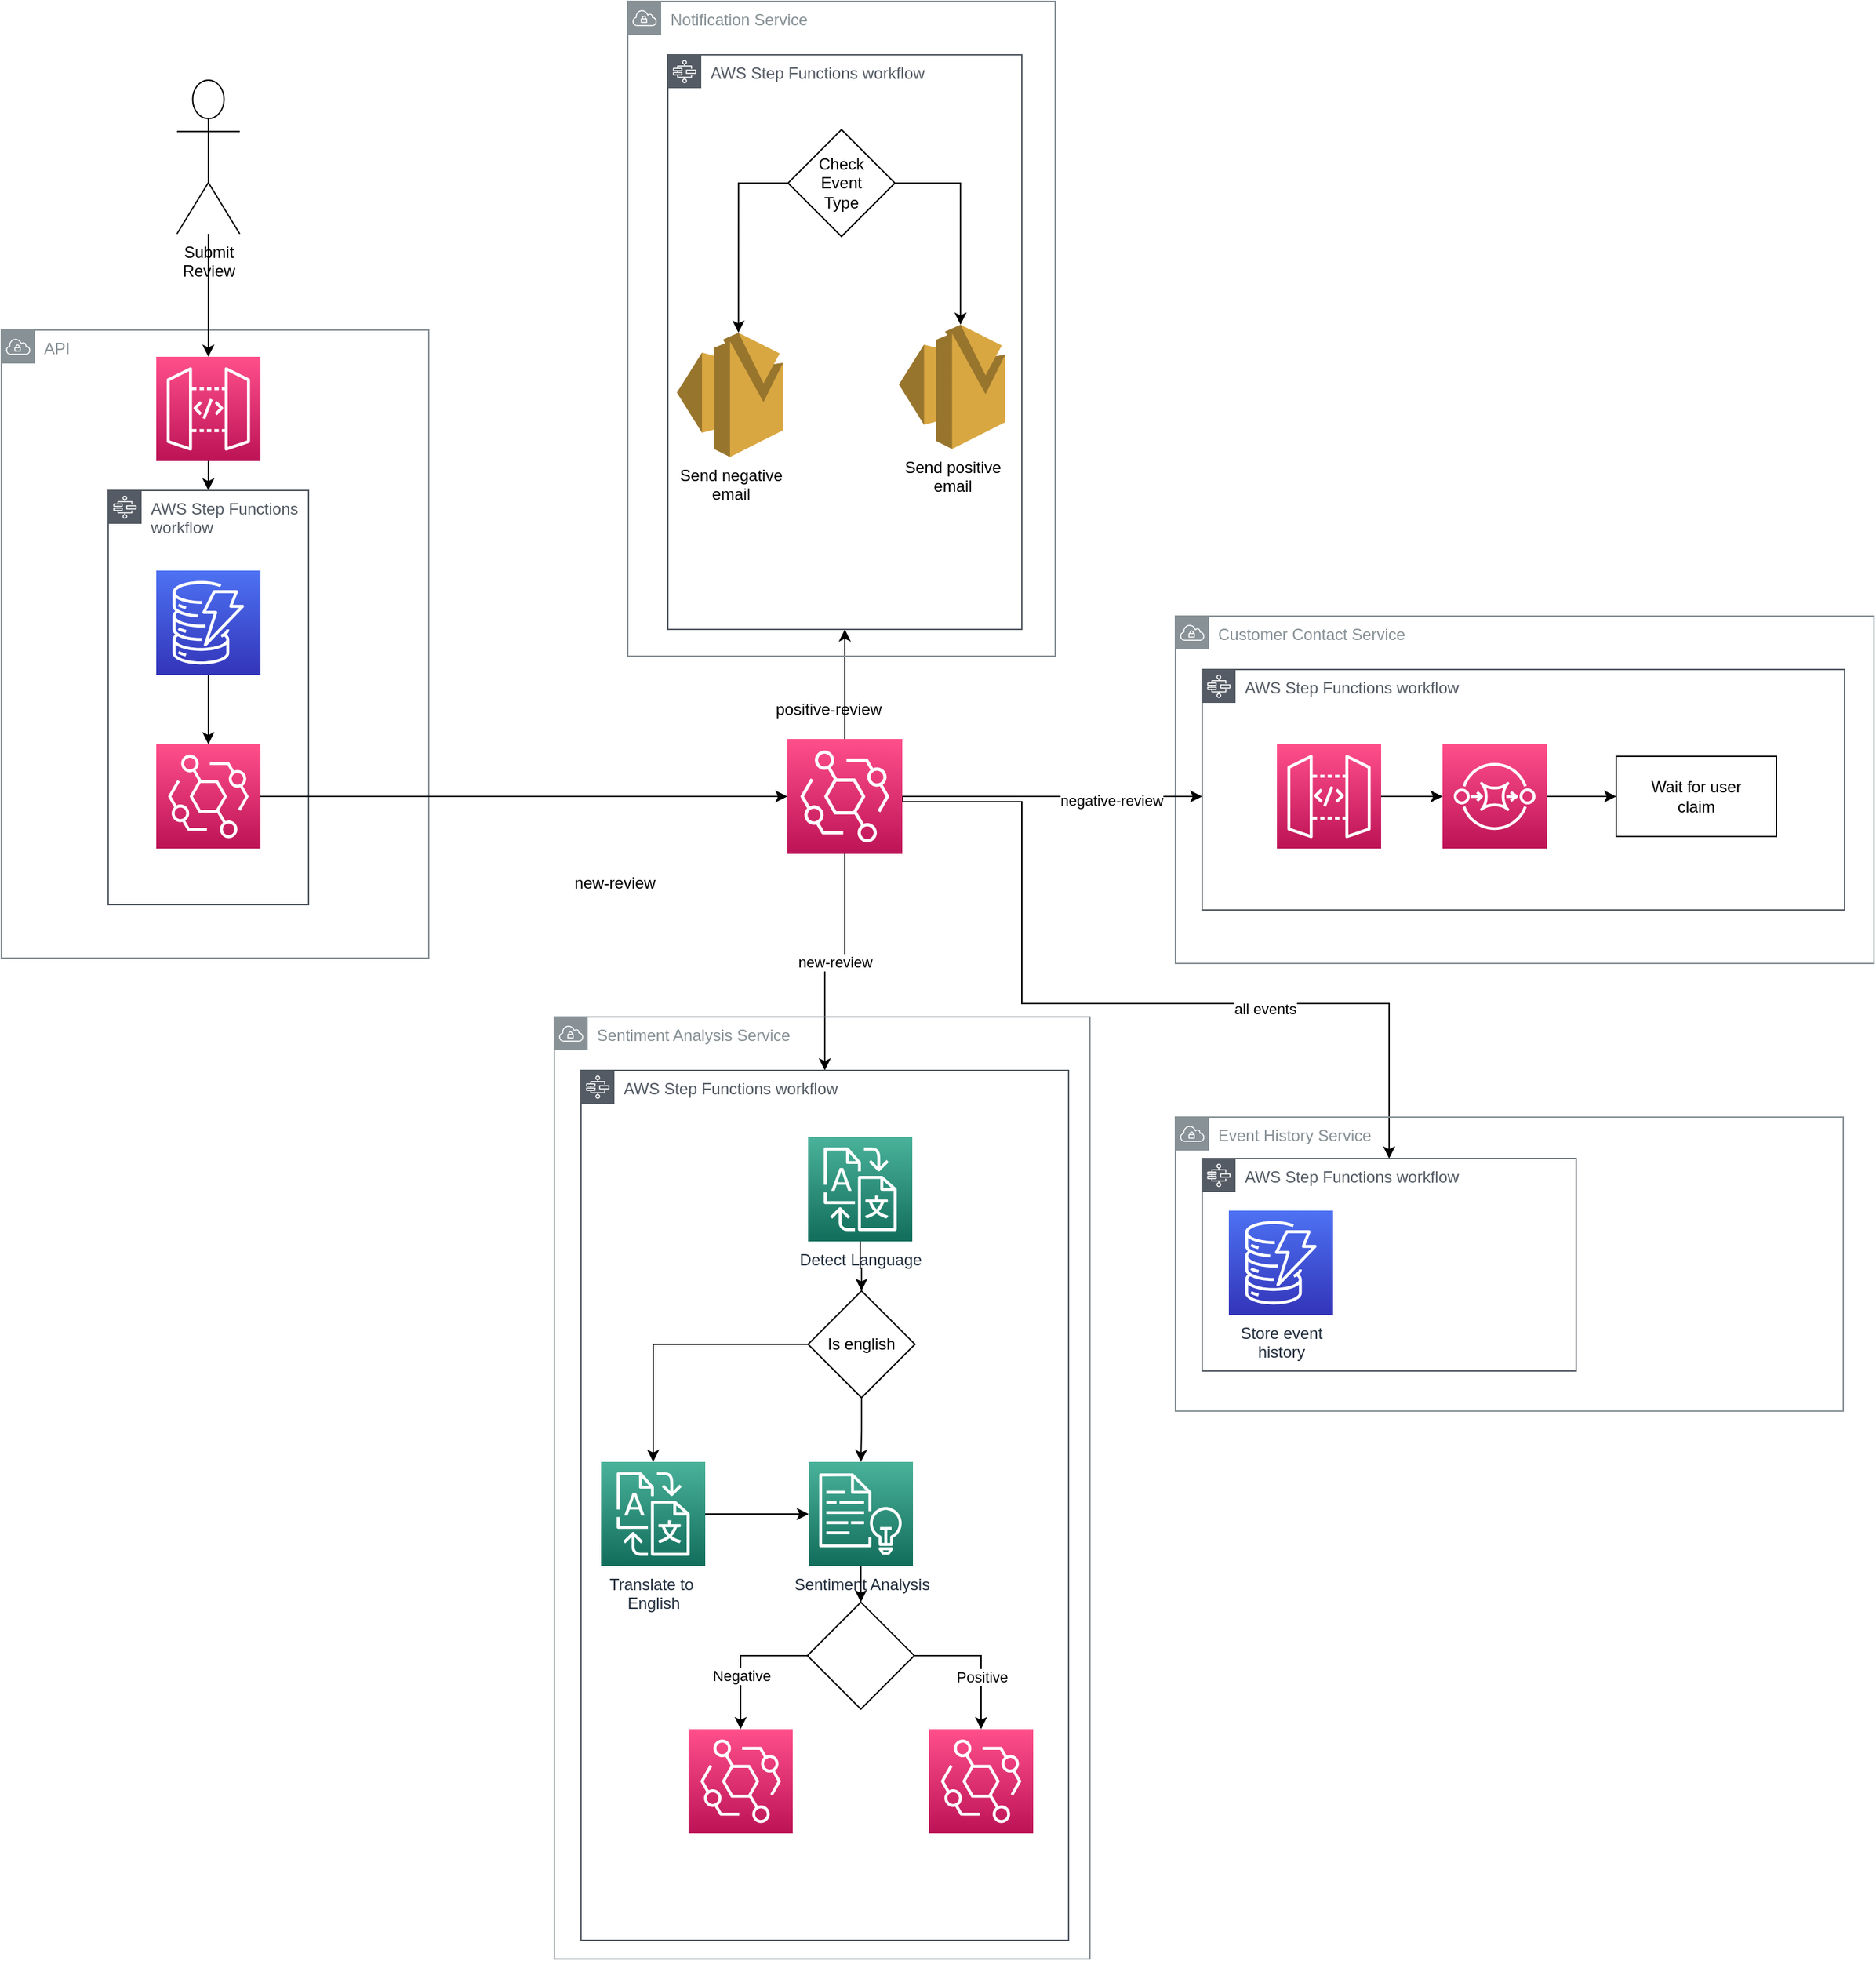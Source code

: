 <mxfile version="15.8.7" type="device"><diagram id="0Dtpg4r2gjwDx1T-EHBx" name="Page-1"><mxGraphModel dx="1822" dy="1265" grid="0" gridSize="10" guides="1" tooltips="1" connect="1" arrows="1" fold="1" page="0" pageScale="1" pageWidth="827" pageHeight="1169" math="0" shadow="0"><root><mxCell id="0"/><mxCell id="1" parent="0"/><mxCell id="v0-RKzJ78vYRd0qJhEcz-32" value="Customer Contact Service" style="sketch=0;outlineConnect=0;gradientColor=none;html=1;whiteSpace=wrap;fontSize=12;fontStyle=0;shape=mxgraph.aws4.group;grIcon=mxgraph.aws4.group_vpc;strokeColor=#879196;fillColor=none;verticalAlign=top;align=left;spacingLeft=30;fontColor=#879196;dashed=0;" parent="1" vertex="1"><mxGeometry x="860" y="210" width="523" height="260" as="geometry"/></mxCell><mxCell id="v0-RKzJ78vYRd0qJhEcz-33" value="AWS Step Functions workflow" style="sketch=0;outlineConnect=0;gradientColor=none;html=1;whiteSpace=wrap;fontSize=12;fontStyle=0;shape=mxgraph.aws4.group;grIcon=mxgraph.aws4.group_aws_step_functions_workflow;strokeColor=#545B64;fillColor=none;verticalAlign=top;align=left;spacingLeft=30;fontColor=#545B64;dashed=0;" parent="1" vertex="1"><mxGeometry x="880" y="250" width="481" height="180" as="geometry"/></mxCell><mxCell id="v0-RKzJ78vYRd0qJhEcz-2" value="API&amp;nbsp;" style="sketch=0;outlineConnect=0;gradientColor=none;html=1;whiteSpace=wrap;fontSize=12;fontStyle=0;shape=mxgraph.aws4.group;grIcon=mxgraph.aws4.group_vpc;strokeColor=#879196;fillColor=none;verticalAlign=top;align=left;spacingLeft=30;fontColor=#879196;dashed=0;" parent="1" vertex="1"><mxGeometry x="-19" y="-4" width="320" height="470" as="geometry"/></mxCell><mxCell id="v0-RKzJ78vYRd0qJhEcz-5" style="edgeStyle=orthogonalEdgeStyle;rounded=0;orthogonalLoop=1;jettySize=auto;html=1;" parent="1" source="v0-RKzJ78vYRd0qJhEcz-1" target="v0-RKzJ78vYRd0qJhEcz-3" edge="1"><mxGeometry relative="1" as="geometry"/></mxCell><mxCell id="v0-RKzJ78vYRd0qJhEcz-1" value="" style="sketch=0;points=[[0,0,0],[0.25,0,0],[0.5,0,0],[0.75,0,0],[1,0,0],[0,1,0],[0.25,1,0],[0.5,1,0],[0.75,1,0],[1,1,0],[0,0.25,0],[0,0.5,0],[0,0.75,0],[1,0.25,0],[1,0.5,0],[1,0.75,0]];outlineConnect=0;fontColor=#232F3E;gradientColor=#FF4F8B;gradientDirection=north;fillColor=#BC1356;strokeColor=#ffffff;dashed=0;verticalLabelPosition=bottom;verticalAlign=top;align=center;html=1;fontSize=12;fontStyle=0;aspect=fixed;shape=mxgraph.aws4.resourceIcon;resIcon=mxgraph.aws4.api_gateway;" parent="1" vertex="1"><mxGeometry x="97" y="16" width="78" height="78" as="geometry"/></mxCell><mxCell id="v0-RKzJ78vYRd0qJhEcz-3" value="AWS Step Functions workflow" style="sketch=0;outlineConnect=0;gradientColor=none;html=1;whiteSpace=wrap;fontSize=12;fontStyle=0;shape=mxgraph.aws4.group;grIcon=mxgraph.aws4.group_aws_step_functions_workflow;strokeColor=#545B64;fillColor=none;verticalAlign=top;align=left;spacingLeft=30;fontColor=#545B64;dashed=0;" parent="1" vertex="1"><mxGeometry x="61" y="116" width="150" height="310" as="geometry"/></mxCell><mxCell id="v0-RKzJ78vYRd0qJhEcz-7" style="edgeStyle=orthogonalEdgeStyle;rounded=0;orthogonalLoop=1;jettySize=auto;html=1;entryX=0.5;entryY=0;entryDx=0;entryDy=0;entryPerimeter=0;" parent="1" source="v0-RKzJ78vYRd0qJhEcz-4" target="v0-RKzJ78vYRd0qJhEcz-6" edge="1"><mxGeometry relative="1" as="geometry"/></mxCell><mxCell id="v0-RKzJ78vYRd0qJhEcz-4" value="" style="sketch=0;points=[[0,0,0],[0.25,0,0],[0.5,0,0],[0.75,0,0],[1,0,0],[0,1,0],[0.25,1,0],[0.5,1,0],[0.75,1,0],[1,1,0],[0,0.25,0],[0,0.5,0],[0,0.75,0],[1,0.25,0],[1,0.5,0],[1,0.75,0]];outlineConnect=0;fontColor=#232F3E;gradientColor=#4D72F3;gradientDirection=north;fillColor=#3334B9;strokeColor=#ffffff;dashed=0;verticalLabelPosition=bottom;verticalAlign=top;align=center;html=1;fontSize=12;fontStyle=0;aspect=fixed;shape=mxgraph.aws4.resourceIcon;resIcon=mxgraph.aws4.dynamodb;" parent="1" vertex="1"><mxGeometry x="97" y="176" width="78" height="78" as="geometry"/></mxCell><mxCell id="v0-RKzJ78vYRd0qJhEcz-9" style="edgeStyle=orthogonalEdgeStyle;rounded=0;orthogonalLoop=1;jettySize=auto;html=1;entryX=0;entryY=0.5;entryDx=0;entryDy=0;entryPerimeter=0;" parent="1" source="v0-RKzJ78vYRd0qJhEcz-6" target="v0-RKzJ78vYRd0qJhEcz-8" edge="1"><mxGeometry relative="1" as="geometry"><mxPoint x="470" y="345" as="targetPoint"/></mxGeometry></mxCell><mxCell id="v0-RKzJ78vYRd0qJhEcz-6" value="" style="sketch=0;points=[[0,0,0],[0.25,0,0],[0.5,0,0],[0.75,0,0],[1,0,0],[0,1,0],[0.25,1,0],[0.5,1,0],[0.75,1,0],[1,1,0],[0,0.25,0],[0,0.5,0],[0,0.75,0],[1,0.25,0],[1,0.5,0],[1,0.75,0]];outlineConnect=0;fontColor=#232F3E;gradientColor=#FF4F8B;gradientDirection=north;fillColor=#BC1356;strokeColor=#ffffff;dashed=0;verticalLabelPosition=bottom;verticalAlign=top;align=center;html=1;fontSize=12;fontStyle=0;aspect=fixed;shape=mxgraph.aws4.resourceIcon;resIcon=mxgraph.aws4.eventbridge;" parent="1" vertex="1"><mxGeometry x="97" y="306" width="78" height="78" as="geometry"/></mxCell><mxCell id="v0-RKzJ78vYRd0qJhEcz-14" value="new-review" style="edgeStyle=orthogonalEdgeStyle;rounded=0;orthogonalLoop=1;jettySize=auto;html=1;exitX=0.5;exitY=1;exitDx=0;exitDy=0;exitPerimeter=0;" parent="1" source="v0-RKzJ78vYRd0qJhEcz-8" target="v0-RKzJ78vYRd0qJhEcz-11" edge="1"><mxGeometry relative="1" as="geometry"><mxPoint x="615" y="375" as="sourcePoint"/></mxGeometry></mxCell><mxCell id="v0-RKzJ78vYRd0qJhEcz-31" style="edgeStyle=orthogonalEdgeStyle;rounded=0;orthogonalLoop=1;jettySize=auto;html=1;exitX=0.5;exitY=0;exitDx=0;exitDy=0;exitPerimeter=0;" parent="1" source="v0-RKzJ78vYRd0qJhEcz-8" target="v0-RKzJ78vYRd0qJhEcz-25" edge="1"><mxGeometry relative="1" as="geometry"><mxPoint x="615" y="315" as="sourcePoint"/></mxGeometry></mxCell><mxCell id="v0-RKzJ78vYRd0qJhEcz-35" style="edgeStyle=orthogonalEdgeStyle;rounded=0;orthogonalLoop=1;jettySize=auto;html=1;exitX=1;exitY=0.5;exitDx=0;exitDy=0;exitPerimeter=0;" parent="1" source="v0-RKzJ78vYRd0qJhEcz-8" edge="1"><mxGeometry relative="1" as="geometry"><mxPoint x="880" y="345" as="targetPoint"/><mxPoint x="760" y="345" as="sourcePoint"/></mxGeometry></mxCell><mxCell id="v0-RKzJ78vYRd0qJhEcz-39" value="negative-review" style="edgeLabel;html=1;align=center;verticalAlign=middle;resizable=0;points=[];" parent="v0-RKzJ78vYRd0qJhEcz-35" vertex="1" connectable="0"><mxGeometry x="0.397" y="-2" relative="1" as="geometry"><mxPoint as="offset"/></mxGeometry></mxCell><mxCell id="v0-RKzJ78vYRd0qJhEcz-47" style="edgeStyle=orthogonalEdgeStyle;rounded=0;orthogonalLoop=1;jettySize=auto;html=1;exitX=1;exitY=0.5;exitDx=0;exitDy=0;exitPerimeter=0;" parent="1" source="v0-RKzJ78vYRd0qJhEcz-8" target="v0-RKzJ78vYRd0qJhEcz-45" edge="1"><mxGeometry relative="1" as="geometry"><Array as="points"><mxPoint x="745" y="349"/><mxPoint x="745" y="500"/><mxPoint x="1020" y="500"/></Array><mxPoint x="745" y="375" as="sourcePoint"/></mxGeometry></mxCell><mxCell id="v0-RKzJ78vYRd0qJhEcz-48" value="all events" style="edgeLabel;html=1;align=center;verticalAlign=middle;resizable=0;points=[];" parent="v0-RKzJ78vYRd0qJhEcz-47" vertex="1" connectable="0"><mxGeometry x="0.34" y="-4" relative="1" as="geometry"><mxPoint as="offset"/></mxGeometry></mxCell><mxCell id="v0-RKzJ78vYRd0qJhEcz-8" value="" style="sketch=0;points=[[0,0,0],[0.25,0,0],[0.5,0,0],[0.75,0,0],[1,0,0],[0,1,0],[0.25,1,0],[0.5,1,0],[0.75,1,0],[1,1,0],[0,0.25,0],[0,0.5,0],[0,0.75,0],[1,0.25,0],[1,0.5,0],[1,0.75,0]];outlineConnect=0;fontColor=#232F3E;gradientColor=#FF4F8B;gradientDirection=north;fillColor=#BC1356;strokeColor=#ffffff;dashed=0;verticalLabelPosition=bottom;verticalAlign=top;align=center;html=1;fontSize=12;fontStyle=0;aspect=fixed;shape=mxgraph.aws4.resourceIcon;resIcon=mxgraph.aws4.eventbridge;" parent="1" vertex="1"><mxGeometry x="569.5" y="302" width="86" height="86" as="geometry"/></mxCell><mxCell id="v0-RKzJ78vYRd0qJhEcz-10" value="Sentiment Analysis Service" style="sketch=0;outlineConnect=0;gradientColor=none;html=1;whiteSpace=wrap;fontSize=12;fontStyle=0;shape=mxgraph.aws4.group;grIcon=mxgraph.aws4.group_vpc;strokeColor=#879196;fillColor=none;verticalAlign=top;align=left;spacingLeft=30;fontColor=#879196;dashed=0;" parent="1" vertex="1"><mxGeometry x="395" y="510" width="401" height="705" as="geometry"/></mxCell><mxCell id="v0-RKzJ78vYRd0qJhEcz-11" value="AWS Step Functions workflow" style="sketch=0;outlineConnect=0;gradientColor=none;html=1;whiteSpace=wrap;fontSize=12;fontStyle=0;shape=mxgraph.aws4.group;grIcon=mxgraph.aws4.group_aws_step_functions_workflow;strokeColor=#545B64;fillColor=none;verticalAlign=top;align=left;spacingLeft=30;fontColor=#545B64;dashed=0;" parent="1" vertex="1"><mxGeometry x="415" y="550" width="365" height="651" as="geometry"/></mxCell><mxCell id="v0-RKzJ78vYRd0qJhEcz-15" style="edgeStyle=orthogonalEdgeStyle;rounded=0;orthogonalLoop=1;jettySize=auto;html=1;" parent="1" source="v0-RKzJ78vYRd0qJhEcz-12" target="v0-RKzJ78vYRd0qJhEcz-13" edge="1"><mxGeometry relative="1" as="geometry"/></mxCell><mxCell id="v0-RKzJ78vYRd0qJhEcz-12" value="Sentiment Analysis" style="sketch=0;points=[[0,0,0],[0.25,0,0],[0.5,0,0],[0.75,0,0],[1,0,0],[0,1,0],[0.25,1,0],[0.5,1,0],[0.75,1,0],[1,1,0],[0,0.25,0],[0,0.5,0],[0,0.75,0],[1,0.25,0],[1,0.5,0],[1,0.75,0]];outlineConnect=0;fontColor=#232F3E;gradientColor=#4AB29A;gradientDirection=north;fillColor=#116D5B;strokeColor=#ffffff;dashed=0;verticalLabelPosition=bottom;verticalAlign=top;align=center;html=1;fontSize=12;fontStyle=0;aspect=fixed;shape=mxgraph.aws4.resourceIcon;resIcon=mxgraph.aws4.comprehend;" parent="1" vertex="1"><mxGeometry x="585.5" y="843" width="78" height="78" as="geometry"/></mxCell><mxCell id="v0-RKzJ78vYRd0qJhEcz-18" style="edgeStyle=orthogonalEdgeStyle;rounded=0;orthogonalLoop=1;jettySize=auto;html=1;entryX=0.5;entryY=0;entryDx=0;entryDy=0;entryPerimeter=0;" parent="1" source="v0-RKzJ78vYRd0qJhEcz-13" target="v0-RKzJ78vYRd0qJhEcz-17" edge="1"><mxGeometry relative="1" as="geometry"/></mxCell><mxCell id="v0-RKzJ78vYRd0qJhEcz-20" value="Positive" style="edgeLabel;html=1;align=center;verticalAlign=middle;resizable=0;points=[];" parent="v0-RKzJ78vYRd0qJhEcz-18" vertex="1" connectable="0"><mxGeometry x="0.246" y="1" relative="1" as="geometry"><mxPoint x="-1" as="offset"/></mxGeometry></mxCell><mxCell id="v0-RKzJ78vYRd0qJhEcz-19" style="edgeStyle=orthogonalEdgeStyle;rounded=0;orthogonalLoop=1;jettySize=auto;html=1;entryX=0.5;entryY=0;entryDx=0;entryDy=0;entryPerimeter=0;" parent="1" source="v0-RKzJ78vYRd0qJhEcz-13" target="v0-RKzJ78vYRd0qJhEcz-16" edge="1"><mxGeometry relative="1" as="geometry"/></mxCell><mxCell id="v0-RKzJ78vYRd0qJhEcz-21" value="Negative" style="edgeLabel;html=1;align=center;verticalAlign=middle;resizable=0;points=[];" parent="v0-RKzJ78vYRd0qJhEcz-19" vertex="1" connectable="0"><mxGeometry x="0.137" y="4" relative="1" as="geometry"><mxPoint x="-4" y="5" as="offset"/></mxGeometry></mxCell><mxCell id="v0-RKzJ78vYRd0qJhEcz-13" value="" style="rhombus;whiteSpace=wrap;html=1;" parent="1" vertex="1"><mxGeometry x="584.5" y="948" width="80" height="80" as="geometry"/></mxCell><mxCell id="v0-RKzJ78vYRd0qJhEcz-16" value="" style="sketch=0;points=[[0,0,0],[0.25,0,0],[0.5,0,0],[0.75,0,0],[1,0,0],[0,1,0],[0.25,1,0],[0.5,1,0],[0.75,1,0],[1,1,0],[0,0.25,0],[0,0.5,0],[0,0.75,0],[1,0.25,0],[1,0.5,0],[1,0.75,0]];outlineConnect=0;fontColor=#232F3E;gradientColor=#FF4F8B;gradientDirection=north;fillColor=#BC1356;strokeColor=#ffffff;dashed=0;verticalLabelPosition=bottom;verticalAlign=top;align=center;html=1;fontSize=12;fontStyle=0;aspect=fixed;shape=mxgraph.aws4.resourceIcon;resIcon=mxgraph.aws4.eventbridge;" parent="1" vertex="1"><mxGeometry x="495.5" y="1043" width="78" height="78" as="geometry"/></mxCell><mxCell id="v0-RKzJ78vYRd0qJhEcz-17" value="" style="sketch=0;points=[[0,0,0],[0.25,0,0],[0.5,0,0],[0.75,0,0],[1,0,0],[0,1,0],[0.25,1,0],[0.5,1,0],[0.75,1,0],[1,1,0],[0,0.25,0],[0,0.5,0],[0,0.75,0],[1,0.25,0],[1,0.5,0],[1,0.75,0]];outlineConnect=0;fontColor=#232F3E;gradientColor=#FF4F8B;gradientDirection=north;fillColor=#BC1356;strokeColor=#ffffff;dashed=0;verticalLabelPosition=bottom;verticalAlign=top;align=center;html=1;fontSize=12;fontStyle=0;aspect=fixed;shape=mxgraph.aws4.resourceIcon;resIcon=mxgraph.aws4.eventbridge;" parent="1" vertex="1"><mxGeometry x="675.5" y="1043" width="78" height="78" as="geometry"/></mxCell><mxCell id="v0-RKzJ78vYRd0qJhEcz-24" value="Notification Service" style="sketch=0;outlineConnect=0;gradientColor=none;html=1;whiteSpace=wrap;fontSize=12;fontStyle=0;shape=mxgraph.aws4.group;grIcon=mxgraph.aws4.group_vpc;strokeColor=#879196;fillColor=none;verticalAlign=top;align=left;spacingLeft=30;fontColor=#879196;dashed=0;" parent="1" vertex="1"><mxGeometry x="450" y="-250" width="320" height="490" as="geometry"/></mxCell><mxCell id="v0-RKzJ78vYRd0qJhEcz-25" value="AWS Step Functions workflow" style="sketch=0;outlineConnect=0;gradientColor=none;html=1;whiteSpace=wrap;fontSize=12;fontStyle=0;shape=mxgraph.aws4.group;grIcon=mxgraph.aws4.group_aws_step_functions_workflow;strokeColor=#545B64;fillColor=none;verticalAlign=top;align=left;spacingLeft=30;fontColor=#545B64;dashed=0;" parent="1" vertex="1"><mxGeometry x="480" y="-210" width="265" height="430" as="geometry"/></mxCell><mxCell id="v0-RKzJ78vYRd0qJhEcz-41" style="edgeStyle=orthogonalEdgeStyle;rounded=0;orthogonalLoop=1;jettySize=auto;html=1;entryX=0;entryY=0.5;entryDx=0;entryDy=0;" parent="1" source="v0-RKzJ78vYRd0qJhEcz-34" target="v0-RKzJ78vYRd0qJhEcz-40" edge="1"><mxGeometry relative="1" as="geometry"/></mxCell><mxCell id="v0-RKzJ78vYRd0qJhEcz-34" value="" style="sketch=0;points=[[0,0,0],[0.25,0,0],[0.5,0,0],[0.75,0,0],[1,0,0],[0,1,0],[0.25,1,0],[0.5,1,0],[0.75,1,0],[1,1,0],[0,0.25,0],[0,0.5,0],[0,0.75,0],[1,0.25,0],[1,0.5,0],[1,0.75,0]];outlineConnect=0;fontColor=#232F3E;gradientColor=#FF4F8B;gradientDirection=north;fillColor=#BC1356;strokeColor=#ffffff;dashed=0;verticalLabelPosition=bottom;verticalAlign=top;align=center;html=1;fontSize=12;fontStyle=0;aspect=fixed;shape=mxgraph.aws4.resourceIcon;resIcon=mxgraph.aws4.sqs;" parent="1" vertex="1"><mxGeometry x="1060" y="306" width="78" height="78" as="geometry"/></mxCell><mxCell id="v0-RKzJ78vYRd0qJhEcz-36" value="new-review" style="text;html=1;align=center;verticalAlign=middle;resizable=0;points=[];autosize=1;strokeColor=none;fillColor=none;" parent="1" vertex="1"><mxGeometry x="400" y="400" width="80" height="20" as="geometry"/></mxCell><mxCell id="v0-RKzJ78vYRd0qJhEcz-38" value="positive-review" style="text;html=1;align=center;verticalAlign=middle;resizable=0;points=[];autosize=1;strokeColor=none;fillColor=none;" parent="1" vertex="1"><mxGeometry x="555" y="270" width="90" height="20" as="geometry"/></mxCell><mxCell id="v0-RKzJ78vYRd0qJhEcz-40" value="Wait for user&lt;br&gt;claim" style="rounded=0;whiteSpace=wrap;html=1;" parent="1" vertex="1"><mxGeometry x="1190" y="315" width="120" height="60" as="geometry"/></mxCell><mxCell id="v0-RKzJ78vYRd0qJhEcz-44" value="Event History Service" style="sketch=0;outlineConnect=0;gradientColor=none;html=1;whiteSpace=wrap;fontSize=12;fontStyle=0;shape=mxgraph.aws4.group;grIcon=mxgraph.aws4.group_vpc;strokeColor=#879196;fillColor=none;verticalAlign=top;align=left;spacingLeft=30;fontColor=#879196;dashed=0;" parent="1" vertex="1"><mxGeometry x="860" y="585" width="500" height="220" as="geometry"/></mxCell><mxCell id="v0-RKzJ78vYRd0qJhEcz-45" value="AWS Step Functions workflow" style="sketch=0;outlineConnect=0;gradientColor=none;html=1;whiteSpace=wrap;fontSize=12;fontStyle=0;shape=mxgraph.aws4.group;grIcon=mxgraph.aws4.group_aws_step_functions_workflow;strokeColor=#545B64;fillColor=none;verticalAlign=top;align=left;spacingLeft=30;fontColor=#545B64;dashed=0;" parent="1" vertex="1"><mxGeometry x="880" y="616" width="280" height="159" as="geometry"/></mxCell><mxCell id="v0-RKzJ78vYRd0qJhEcz-46" value="Store event&lt;br&gt;history" style="sketch=0;points=[[0,0,0],[0.25,0,0],[0.5,0,0],[0.75,0,0],[1,0,0],[0,1,0],[0.25,1,0],[0.5,1,0],[0.75,1,0],[1,1,0],[0,0.25,0],[0,0.5,0],[0,0.75,0],[1,0.25,0],[1,0.5,0],[1,0.75,0]];outlineConnect=0;fontColor=#232F3E;gradientColor=#4D72F3;gradientDirection=north;fillColor=#3334B9;strokeColor=#ffffff;dashed=0;verticalLabelPosition=bottom;verticalAlign=top;align=center;html=1;fontSize=12;fontStyle=0;aspect=fixed;shape=mxgraph.aws4.resourceIcon;resIcon=mxgraph.aws4.dynamodb;" parent="1" vertex="1"><mxGeometry x="900" y="655" width="78" height="78" as="geometry"/></mxCell><mxCell id="v0-RKzJ78vYRd0qJhEcz-57" style="edgeStyle=orthogonalEdgeStyle;rounded=0;orthogonalLoop=1;jettySize=auto;html=1;" parent="1" source="v0-RKzJ78vYRd0qJhEcz-56" target="v0-RKzJ78vYRd0qJhEcz-34" edge="1"><mxGeometry relative="1" as="geometry"/></mxCell><mxCell id="v0-RKzJ78vYRd0qJhEcz-56" value="" style="sketch=0;points=[[0,0,0],[0.25,0,0],[0.5,0,0],[0.75,0,0],[1,0,0],[0,1,0],[0.25,1,0],[0.5,1,0],[0.75,1,0],[1,1,0],[0,0.25,0],[0,0.5,0],[0,0.75,0],[1,0.25,0],[1,0.5,0],[1,0.75,0]];outlineConnect=0;fontColor=#232F3E;gradientColor=#FF4F8B;gradientDirection=north;fillColor=#BC1356;strokeColor=#ffffff;dashed=0;verticalLabelPosition=bottom;verticalAlign=top;align=center;html=1;fontSize=12;fontStyle=0;aspect=fixed;shape=mxgraph.aws4.resourceIcon;resIcon=mxgraph.aws4.api_gateway;" parent="1" vertex="1"><mxGeometry x="936" y="306" width="78" height="78" as="geometry"/></mxCell><mxCell id="KOvB_BNkPD5mM6M8PZvQ-5" style="edgeStyle=orthogonalEdgeStyle;rounded=0;orthogonalLoop=1;jettySize=auto;html=1;entryX=0.5;entryY=0;entryDx=0;entryDy=0;" parent="1" source="KOvB_BNkPD5mM6M8PZvQ-1" target="KOvB_BNkPD5mM6M8PZvQ-3" edge="1"><mxGeometry relative="1" as="geometry"/></mxCell><mxCell id="KOvB_BNkPD5mM6M8PZvQ-1" value="Detect Language" style="sketch=0;points=[[0,0,0],[0.25,0,0],[0.5,0,0],[0.75,0,0],[1,0,0],[0,1,0],[0.25,1,0],[0.5,1,0],[0.75,1,0],[1,1,0],[0,0.25,0],[0,0.5,0],[0,0.75,0],[1,0.25,0],[1,0.5,0],[1,0.75,0]];outlineConnect=0;fontColor=#232F3E;gradientColor=#4AB29A;gradientDirection=north;fillColor=#116D5B;strokeColor=#ffffff;dashed=0;verticalLabelPosition=bottom;verticalAlign=top;align=center;html=1;fontSize=12;fontStyle=0;aspect=fixed;shape=mxgraph.aws4.resourceIcon;resIcon=mxgraph.aws4.translate;" parent="1" vertex="1"><mxGeometry x="585" y="600" width="78" height="78" as="geometry"/></mxCell><mxCell id="KOvB_BNkPD5mM6M8PZvQ-6" style="edgeStyle=orthogonalEdgeStyle;rounded=0;orthogonalLoop=1;jettySize=auto;html=1;" parent="1" source="KOvB_BNkPD5mM6M8PZvQ-3" target="KOvB_BNkPD5mM6M8PZvQ-4" edge="1"><mxGeometry relative="1" as="geometry"/></mxCell><mxCell id="KOvB_BNkPD5mM6M8PZvQ-7" style="edgeStyle=orthogonalEdgeStyle;rounded=0;orthogonalLoop=1;jettySize=auto;html=1;entryX=0.5;entryY=0;entryDx=0;entryDy=0;entryPerimeter=0;" parent="1" source="KOvB_BNkPD5mM6M8PZvQ-3" target="v0-RKzJ78vYRd0qJhEcz-12" edge="1"><mxGeometry relative="1" as="geometry"/></mxCell><mxCell id="KOvB_BNkPD5mM6M8PZvQ-3" value="Is english" style="rhombus;whiteSpace=wrap;html=1;" parent="1" vertex="1"><mxGeometry x="585" y="715" width="80" height="80" as="geometry"/></mxCell><mxCell id="KOvB_BNkPD5mM6M8PZvQ-8" style="edgeStyle=orthogonalEdgeStyle;rounded=0;orthogonalLoop=1;jettySize=auto;html=1;exitX=1;exitY=0.5;exitDx=0;exitDy=0;exitPerimeter=0;" parent="1" source="KOvB_BNkPD5mM6M8PZvQ-4" target="v0-RKzJ78vYRd0qJhEcz-12" edge="1"><mxGeometry relative="1" as="geometry"><mxPoint x="520.5" y="829.059" as="sourcePoint"/></mxGeometry></mxCell><mxCell id="KOvB_BNkPD5mM6M8PZvQ-4" value="Translate to&amp;nbsp;&lt;br&gt;English" style="sketch=0;points=[[0,0,0],[0.25,0,0],[0.5,0,0],[0.75,0,0],[1,0,0],[0,1,0],[0.25,1,0],[0.5,1,0],[0.75,1,0],[1,1,0],[0,0.25,0],[0,0.5,0],[0,0.75,0],[1,0.25,0],[1,0.5,0],[1,0.75,0]];outlineConnect=0;fontColor=#232F3E;gradientColor=#4AB29A;gradientDirection=north;fillColor=#116D5B;strokeColor=#ffffff;dashed=0;verticalLabelPosition=bottom;verticalAlign=top;align=center;html=1;fontSize=12;fontStyle=0;aspect=fixed;shape=mxgraph.aws4.resourceIcon;resIcon=mxgraph.aws4.translate;" parent="1" vertex="1"><mxGeometry x="430" y="843" width="78" height="78" as="geometry"/></mxCell><mxCell id="KOvB_BNkPD5mM6M8PZvQ-10" style="edgeStyle=orthogonalEdgeStyle;rounded=0;orthogonalLoop=1;jettySize=auto;html=1;" parent="1" source="KOvB_BNkPD5mM6M8PZvQ-9" target="v0-RKzJ78vYRd0qJhEcz-1" edge="1"><mxGeometry relative="1" as="geometry"/></mxCell><mxCell id="KOvB_BNkPD5mM6M8PZvQ-9" value="Submit&lt;br&gt;Review" style="shape=umlActor;verticalLabelPosition=bottom;verticalAlign=top;html=1;outlineConnect=0;" parent="1" vertex="1"><mxGeometry x="112.5" y="-191" width="47" height="115" as="geometry"/></mxCell><mxCell id="Ol7MPIwhDMe1o8YHQJLs-1" value="Send negative&lt;br&gt;email" style="outlineConnect=0;dashed=0;verticalLabelPosition=bottom;verticalAlign=top;align=center;html=1;shape=mxgraph.aws3.ses;fillColor=#D9A741;gradientColor=none;" parent="1" vertex="1"><mxGeometry x="486.75" y="-2" width="79.5" height="93" as="geometry"/></mxCell><mxCell id="Ol7MPIwhDMe1o8YHQJLs-3" style="edgeStyle=orthogonalEdgeStyle;rounded=0;orthogonalLoop=1;jettySize=auto;html=1;entryX=0.58;entryY=0;entryDx=0;entryDy=0;entryPerimeter=0;" parent="1" source="Ol7MPIwhDMe1o8YHQJLs-2" target="Ol7MPIwhDMe1o8YHQJLs-1" edge="1"><mxGeometry relative="1" as="geometry"/></mxCell><mxCell id="Ol7MPIwhDMe1o8YHQJLs-5" style="edgeStyle=orthogonalEdgeStyle;rounded=0;orthogonalLoop=1;jettySize=auto;html=1;entryX=0.58;entryY=0;entryDx=0;entryDy=0;entryPerimeter=0;" parent="1" source="Ol7MPIwhDMe1o8YHQJLs-2" target="Ol7MPIwhDMe1o8YHQJLs-4" edge="1"><mxGeometry relative="1" as="geometry"/></mxCell><mxCell id="Ol7MPIwhDMe1o8YHQJLs-2" value="Check&lt;br&gt;Event&lt;br&gt;Type" style="rhombus;whiteSpace=wrap;html=1;" parent="1" vertex="1"><mxGeometry x="570" y="-154" width="80" height="80" as="geometry"/></mxCell><mxCell id="Ol7MPIwhDMe1o8YHQJLs-4" value="Send positive&lt;br&gt;email" style="outlineConnect=0;dashed=0;verticalLabelPosition=bottom;verticalAlign=top;align=center;html=1;shape=mxgraph.aws3.ses;fillColor=#D9A741;gradientColor=none;" parent="1" vertex="1"><mxGeometry x="653" y="-8" width="79.5" height="93" as="geometry"/></mxCell></root></mxGraphModel></diagram></mxfile>